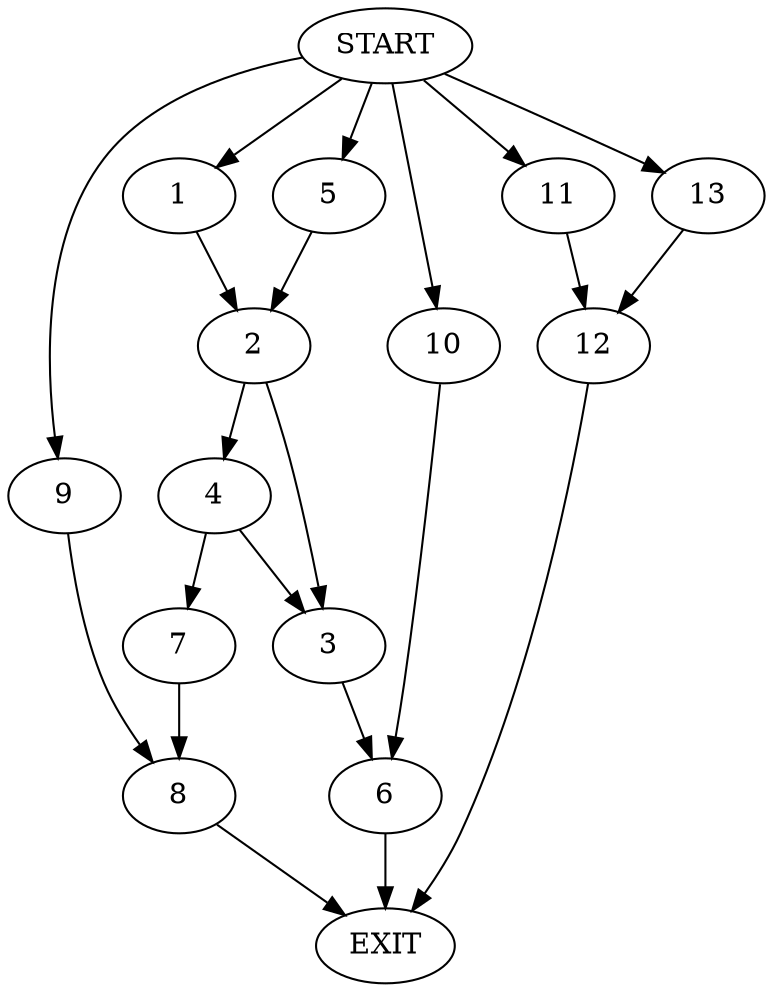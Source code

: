digraph {
0 [label="START"]
14 [label="EXIT"]
0 -> 1
1 -> 2
2 -> 3
2 -> 4
0 -> 5
5 -> 2
3 -> 6
4 -> 7
4 -> 3
7 -> 8
8 -> 14
0 -> 9
9 -> 8
6 -> 14
0 -> 10
10 -> 6
0 -> 11
11 -> 12
12 -> 14
0 -> 13
13 -> 12
}
